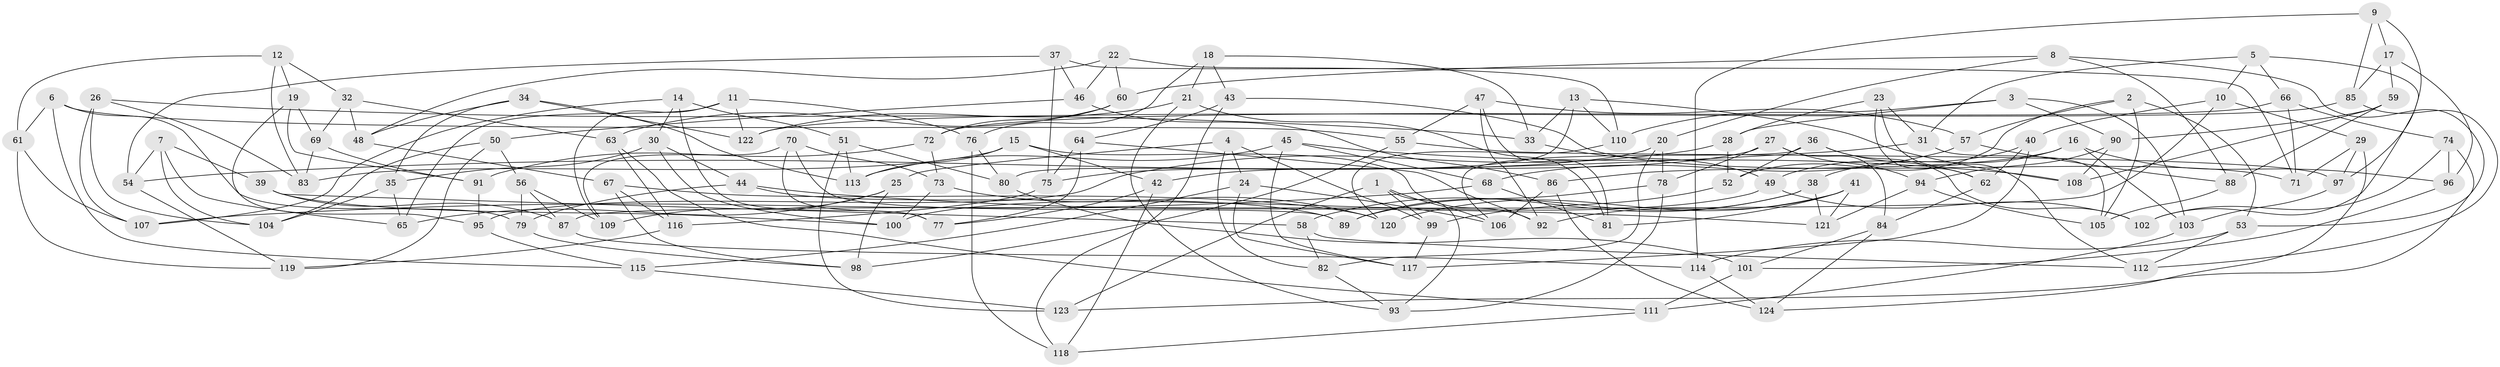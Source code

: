 // Generated by graph-tools (version 1.1) at 2025/16/03/09/25 04:16:33]
// undirected, 124 vertices, 248 edges
graph export_dot {
graph [start="1"]
  node [color=gray90,style=filled];
  1;
  2;
  3;
  4;
  5;
  6;
  7;
  8;
  9;
  10;
  11;
  12;
  13;
  14;
  15;
  16;
  17;
  18;
  19;
  20;
  21;
  22;
  23;
  24;
  25;
  26;
  27;
  28;
  29;
  30;
  31;
  32;
  33;
  34;
  35;
  36;
  37;
  38;
  39;
  40;
  41;
  42;
  43;
  44;
  45;
  46;
  47;
  48;
  49;
  50;
  51;
  52;
  53;
  54;
  55;
  56;
  57;
  58;
  59;
  60;
  61;
  62;
  63;
  64;
  65;
  66;
  67;
  68;
  69;
  70;
  71;
  72;
  73;
  74;
  75;
  76;
  77;
  78;
  79;
  80;
  81;
  82;
  83;
  84;
  85;
  86;
  87;
  88;
  89;
  90;
  91;
  92;
  93;
  94;
  95;
  96;
  97;
  98;
  99;
  100;
  101;
  102;
  103;
  104;
  105;
  106;
  107;
  108;
  109;
  110;
  111;
  112;
  113;
  114;
  115;
  116;
  117;
  118;
  119;
  120;
  121;
  122;
  123;
  124;
  1 -- 123;
  1 -- 106;
  1 -- 93;
  1 -- 99;
  2 -- 52;
  2 -- 53;
  2 -- 105;
  2 -- 57;
  3 -- 110;
  3 -- 90;
  3 -- 103;
  3 -- 28;
  4 -- 25;
  4 -- 82;
  4 -- 24;
  4 -- 99;
  5 -- 66;
  5 -- 10;
  5 -- 102;
  5 -- 31;
  6 -- 61;
  6 -- 79;
  6 -- 55;
  6 -- 115;
  7 -- 65;
  7 -- 104;
  7 -- 39;
  7 -- 54;
  8 -- 88;
  8 -- 60;
  8 -- 20;
  8 -- 53;
  9 -- 17;
  9 -- 97;
  9 -- 85;
  9 -- 114;
  10 -- 87;
  10 -- 29;
  10 -- 40;
  11 -- 109;
  11 -- 76;
  11 -- 122;
  11 -- 65;
  12 -- 83;
  12 -- 19;
  12 -- 32;
  12 -- 61;
  13 -- 80;
  13 -- 33;
  13 -- 108;
  13 -- 110;
  14 -- 30;
  14 -- 77;
  14 -- 51;
  14 -- 107;
  15 -- 42;
  15 -- 92;
  15 -- 113;
  15 -- 83;
  16 -- 103;
  16 -- 86;
  16 -- 96;
  16 -- 38;
  17 -- 96;
  17 -- 59;
  17 -- 85;
  18 -- 76;
  18 -- 33;
  18 -- 21;
  18 -- 43;
  19 -- 69;
  19 -- 95;
  19 -- 91;
  20 -- 78;
  20 -- 75;
  20 -- 82;
  21 -- 81;
  21 -- 93;
  21 -- 122;
  22 -- 60;
  22 -- 48;
  22 -- 110;
  22 -- 46;
  23 -- 62;
  23 -- 31;
  23 -- 112;
  23 -- 28;
  24 -- 115;
  24 -- 117;
  24 -- 106;
  25 -- 109;
  25 -- 65;
  25 -- 98;
  26 -- 104;
  26 -- 107;
  26 -- 33;
  26 -- 83;
  27 -- 78;
  27 -- 94;
  27 -- 42;
  27 -- 84;
  28 -- 52;
  28 -- 95;
  29 -- 124;
  29 -- 71;
  29 -- 97;
  30 -- 35;
  30 -- 100;
  30 -- 44;
  31 -- 54;
  31 -- 105;
  32 -- 69;
  32 -- 63;
  32 -- 48;
  33 -- 49;
  34 -- 48;
  34 -- 35;
  34 -- 113;
  34 -- 122;
  35 -- 65;
  35 -- 104;
  36 -- 52;
  36 -- 106;
  36 -- 62;
  36 -- 102;
  37 -- 75;
  37 -- 71;
  37 -- 54;
  37 -- 46;
  38 -- 58;
  38 -- 89;
  38 -- 121;
  39 -- 100;
  39 -- 87;
  39 -- 58;
  40 -- 49;
  40 -- 117;
  40 -- 62;
  41 -- 120;
  41 -- 92;
  41 -- 121;
  41 -- 81;
  42 -- 118;
  42 -- 77;
  43 -- 64;
  43 -- 71;
  43 -- 118;
  44 -- 89;
  44 -- 79;
  44 -- 121;
  45 -- 108;
  45 -- 113;
  45 -- 68;
  45 -- 117;
  46 -- 50;
  46 -- 86;
  47 -- 55;
  47 -- 81;
  47 -- 92;
  47 -- 57;
  48 -- 67;
  49 -- 102;
  49 -- 100;
  50 -- 56;
  50 -- 104;
  50 -- 119;
  51 -- 113;
  51 -- 80;
  51 -- 123;
  52 -- 99;
  53 -- 114;
  53 -- 112;
  54 -- 119;
  55 -- 98;
  55 -- 97;
  56 -- 87;
  56 -- 109;
  56 -- 79;
  57 -- 68;
  57 -- 88;
  58 -- 112;
  58 -- 82;
  59 -- 88;
  59 -- 90;
  59 -- 108;
  60 -- 72;
  60 -- 63;
  61 -- 119;
  61 -- 107;
  62 -- 84;
  63 -- 111;
  63 -- 116;
  64 -- 77;
  64 -- 92;
  64 -- 75;
  66 -- 71;
  66 -- 72;
  66 -- 74;
  67 -- 116;
  67 -- 98;
  67 -- 120;
  68 -- 81;
  68 -- 107;
  69 -- 83;
  69 -- 91;
  70 -- 109;
  70 -- 77;
  70 -- 73;
  70 -- 89;
  72 -- 91;
  72 -- 73;
  73 -- 100;
  73 -- 120;
  74 -- 96;
  74 -- 102;
  74 -- 123;
  75 -- 116;
  76 -- 118;
  76 -- 80;
  78 -- 93;
  78 -- 89;
  79 -- 98;
  80 -- 101;
  82 -- 93;
  84 -- 124;
  84 -- 101;
  85 -- 112;
  85 -- 122;
  86 -- 124;
  86 -- 106;
  87 -- 114;
  88 -- 105;
  90 -- 94;
  90 -- 108;
  91 -- 95;
  94 -- 105;
  94 -- 121;
  95 -- 115;
  96 -- 101;
  97 -- 103;
  99 -- 117;
  101 -- 111;
  103 -- 111;
  110 -- 120;
  111 -- 118;
  114 -- 124;
  115 -- 123;
  116 -- 119;
}
